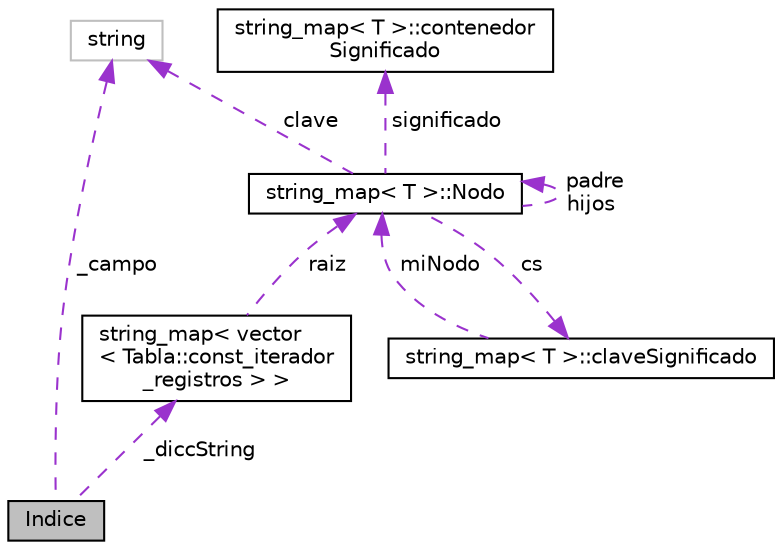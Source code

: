 digraph "Indice"
{
  edge [fontname="Helvetica",fontsize="10",labelfontname="Helvetica",labelfontsize="10"];
  node [fontname="Helvetica",fontsize="10",shape=record];
  Node1 [label="Indice",height=0.2,width=0.4,color="black", fillcolor="grey75", style="filled" fontcolor="black"];
  Node2 -> Node1 [dir="back",color="darkorchid3",fontsize="10",style="dashed",label=" _campo" ];
  Node2 [label="string",height=0.2,width=0.4,color="grey75", fillcolor="white", style="filled"];
  Node3 -> Node1 [dir="back",color="darkorchid3",fontsize="10",style="dashed",label=" _diccString" ];
  Node3 [label="string_map\< vector\l\< Tabla::const_iterador\l_registros \> \>",height=0.2,width=0.4,color="black", fillcolor="white", style="filled",URL="$classstring__map.html"];
  Node4 -> Node3 [dir="back",color="darkorchid3",fontsize="10",style="dashed",label=" raiz" ];
  Node4 [label="string_map\< T \>::Nodo",height=0.2,width=0.4,color="black", fillcolor="white", style="filled",URL="$structstring__map_1_1Nodo.html"];
  Node5 -> Node4 [dir="back",color="darkorchid3",fontsize="10",style="dashed",label=" cs" ];
  Node5 [label="string_map\< T \>::claveSignificado",height=0.2,width=0.4,color="black", fillcolor="white", style="filled",URL="$classstring__map_1_1claveSignificado.html"];
  Node4 -> Node5 [dir="back",color="darkorchid3",fontsize="10",style="dashed",label=" miNodo" ];
  Node4 -> Node4 [dir="back",color="darkorchid3",fontsize="10",style="dashed",label=" padre\nhijos" ];
  Node2 -> Node4 [dir="back",color="darkorchid3",fontsize="10",style="dashed",label=" clave" ];
  Node6 -> Node4 [dir="back",color="darkorchid3",fontsize="10",style="dashed",label=" significado" ];
  Node6 [label="string_map\< T \>::contenedor\lSignificado",height=0.2,width=0.4,color="black", fillcolor="white", style="filled",URL="$classstring__map_1_1contenedorSignificado.html"];
}
